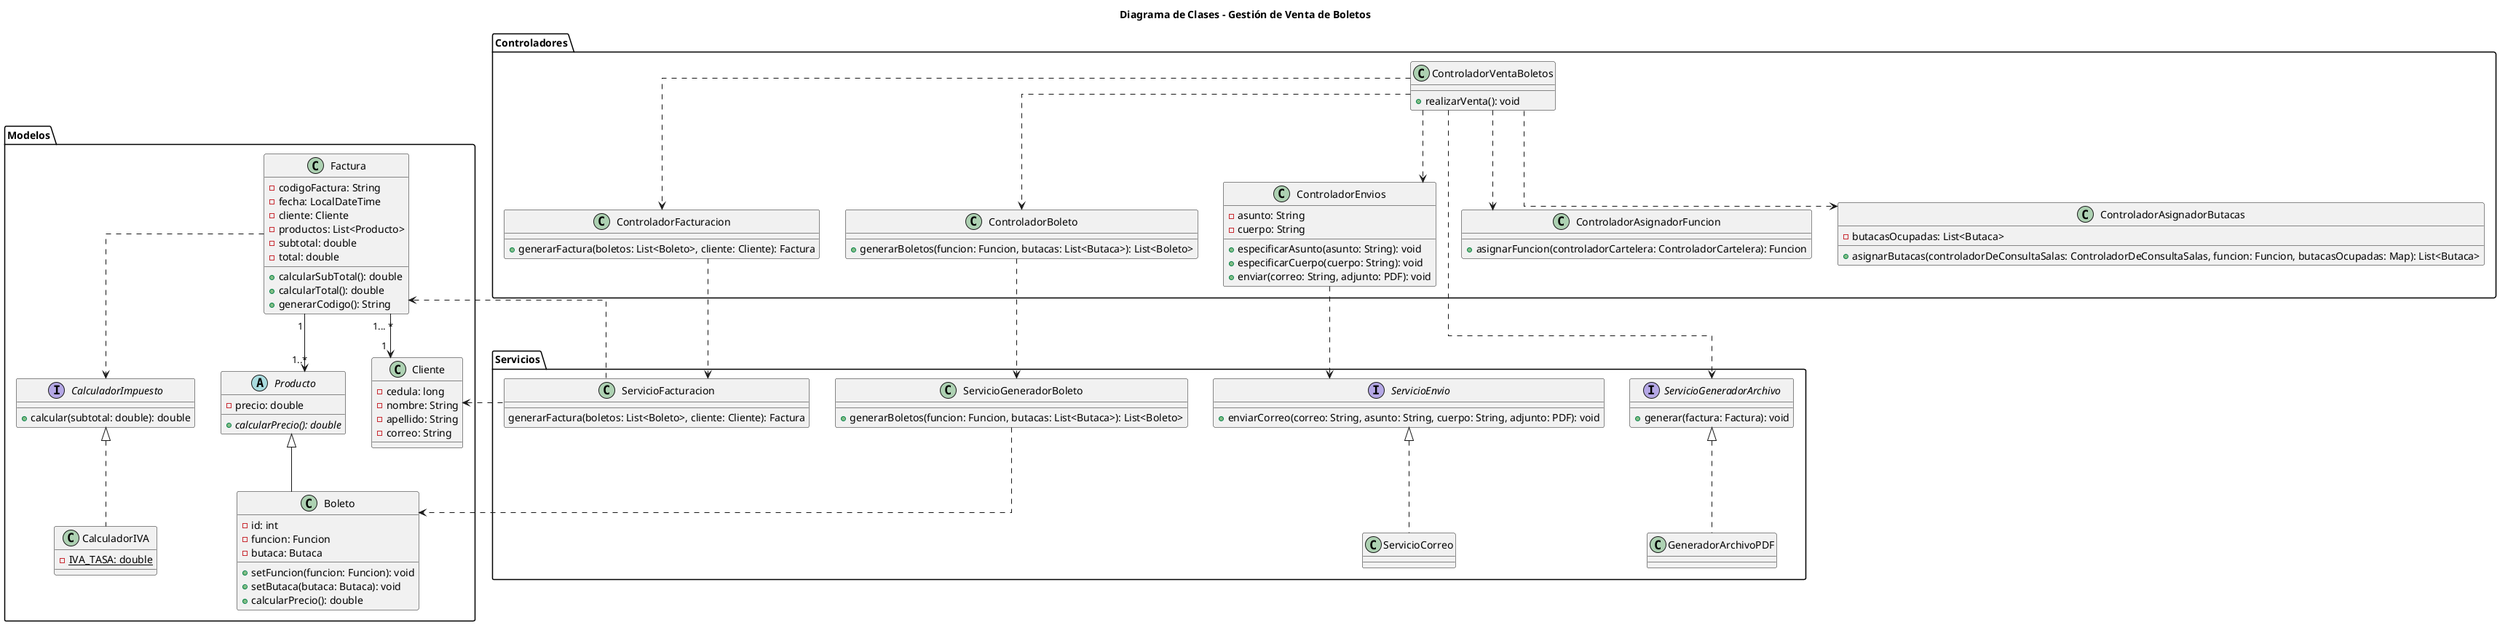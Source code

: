 @startuml
title Diagrama de Clases - Gestión de Venta de Boletos

skinparam linetype ortho

' ------------------ CONTROLADORES ------------------

package Controladores {

    class ControladorVentaBoletos {
        '- controladorPeliculaYFunciones: ControladorAsignadorFuncion
        '- controladorSalas: ControladorSalas
        + realizarVenta(): void
    }

    class ControladorAsignadorFuncion {
        + asignarFuncion(controladorCartelera: ControladorCartelera): Funcion
    }

    class ControladorAsignadorButacas {
        - butacasOcupadas: List<Butaca>
        + asignarButacas(controladorDeConsultaSalas: ControladorDeConsultaSalas, funcion: Funcion, butacasOcupadas: Map): List<Butaca>
    }

    class ControladorBoleto {
        ''- servicioGeneradorBoleto: ServicioGeneradorBoleto
        + generarBoletos(funcion: Funcion, butacas: List<Butaca>): List<Boleto>
    }

    class ControladorFacturacion {
        ''- servicioFacturacion: ServicioFacturacion
        + generarFactura(boletos: List<Boleto>, cliente: Cliente): Factura
    }

    ''class ControladorGeneradorArchivo {
    ''    + generarArchivo(factura: Factura, servicioGeneradorArchivo: ServicioGeneradorArchivo): void
    ''}

    class ControladorEnvios {
        - asunto: String
        - cuerpo: String
        + especificarAsunto(asunto: String): void
        + especificarCuerpo(cuerpo: String): void
        + enviar(correo: String, adjunto: PDF): void
    }
}

' ------------------ SERVICIOS ------------------
package Servicios{
    interface ServicioEnvio {
        + enviarCorreo(correo: String, asunto: String, cuerpo: String, adjunto: PDF): void
    }

    class ServicioCorreo {
    }

    class ServicioFacturacion {
        generarFactura(boletos: List<Boleto>, cliente: Cliente): Factura
    }

    class ServicioGeneradorBoleto{
        + generarBoletos(funcion: Funcion, butacas: List<Butaca>): List<Boleto>
    }

    interface ServicioGeneradorArchivo {
        + generar(factura: Factura): void
    }

    class GeneradorArchivoPDF {
        '+ generar(factura: Factura): void
    }
}

' ------------------ MODELOS ------------------
package Modelos {

    abstract class Producto {
        - precio: double
        + {abstract} calcularPrecio(): double
    }

    class Boleto {
        - id: int
        - funcion: Funcion
        - butaca: Butaca
        + setFuncion(funcion: Funcion): void
        + setButaca(butaca: Butaca): void
        + calcularPrecio(): double
    }

    class Factura {
        - codigoFactura: String
        - fecha: LocalDateTime
        - cliente: Cliente
        - productos: List<Producto>
        - subtotal: double
        - total: double
        + calcularSubTotal(): double
        + calcularTotal(): double
        + generarCodigo(): String
    }

    interface CalculadorImpuesto {
        + calcular(subtotal: double): double
    }

    class CalculadorIVA {
        - {static} IVA_TASA: double
        '+ calcular(subtotal: double): double
    }

    class Cliente {
        - cedula: long
        - nombre: String
        - apellido: String
        - correo: String
    }
}


' ------------------ RELACIONES ------------------
GeneradorArchivoPDF ..up|> ServicioGeneradorArchivo

''ControladorGeneradorArchivo ..> ServicioGeneradorArchivo

ControladorVentaBoletos ..> ControladorAsignadorFuncion
ControladorVentaBoletos ..> ControladorAsignadorButacas
ControladorVentaBoletos ..> ControladorBoleto
ControladorVentaBoletos ..> ControladorFacturacion

ControladorVentaBoletos ..> ServicioGeneradorArchivo
ControladorVentaBoletos ..> ControladorEnvios

ControladorBoleto ..> ServicioGeneradorBoleto
''ControladorBoleto ..> ServicioGeneradorBoleto

ServicioGeneradorBoleto ..> Boleto

ControladorFacturacion ..> ServicioFacturacion
''ControladorFacturacion ..> ServicioFacturacion

ServicioFacturacion ..> Factura
ServicioFacturacion ..left> Cliente

Boleto --up|> Producto

Factura "1" --> "1..*" Producto
Factura "1... *"--> "1" Cliente
Factura ..> CalculadorImpuesto

CalculadorIVA ..up|> CalculadorImpuesto

ControladorEnvios ..> ServicioEnvio

ServicioCorreo ..up|> ServicioEnvio

@enduml
